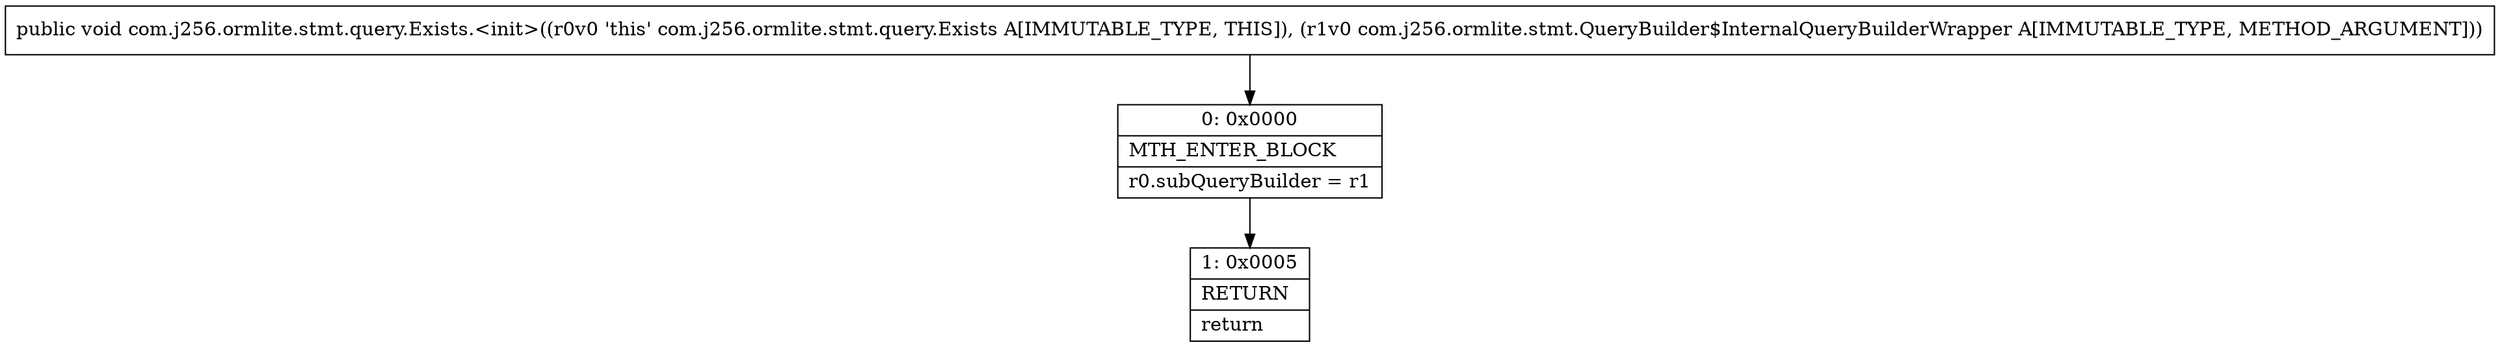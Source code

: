 digraph "CFG forcom.j256.ormlite.stmt.query.Exists.\<init\>(Lcom\/j256\/ormlite\/stmt\/QueryBuilder$InternalQueryBuilderWrapper;)V" {
Node_0 [shape=record,label="{0\:\ 0x0000|MTH_ENTER_BLOCK\l|r0.subQueryBuilder = r1\l}"];
Node_1 [shape=record,label="{1\:\ 0x0005|RETURN\l|return\l}"];
MethodNode[shape=record,label="{public void com.j256.ormlite.stmt.query.Exists.\<init\>((r0v0 'this' com.j256.ormlite.stmt.query.Exists A[IMMUTABLE_TYPE, THIS]), (r1v0 com.j256.ormlite.stmt.QueryBuilder$InternalQueryBuilderWrapper A[IMMUTABLE_TYPE, METHOD_ARGUMENT])) }"];
MethodNode -> Node_0;
Node_0 -> Node_1;
}

